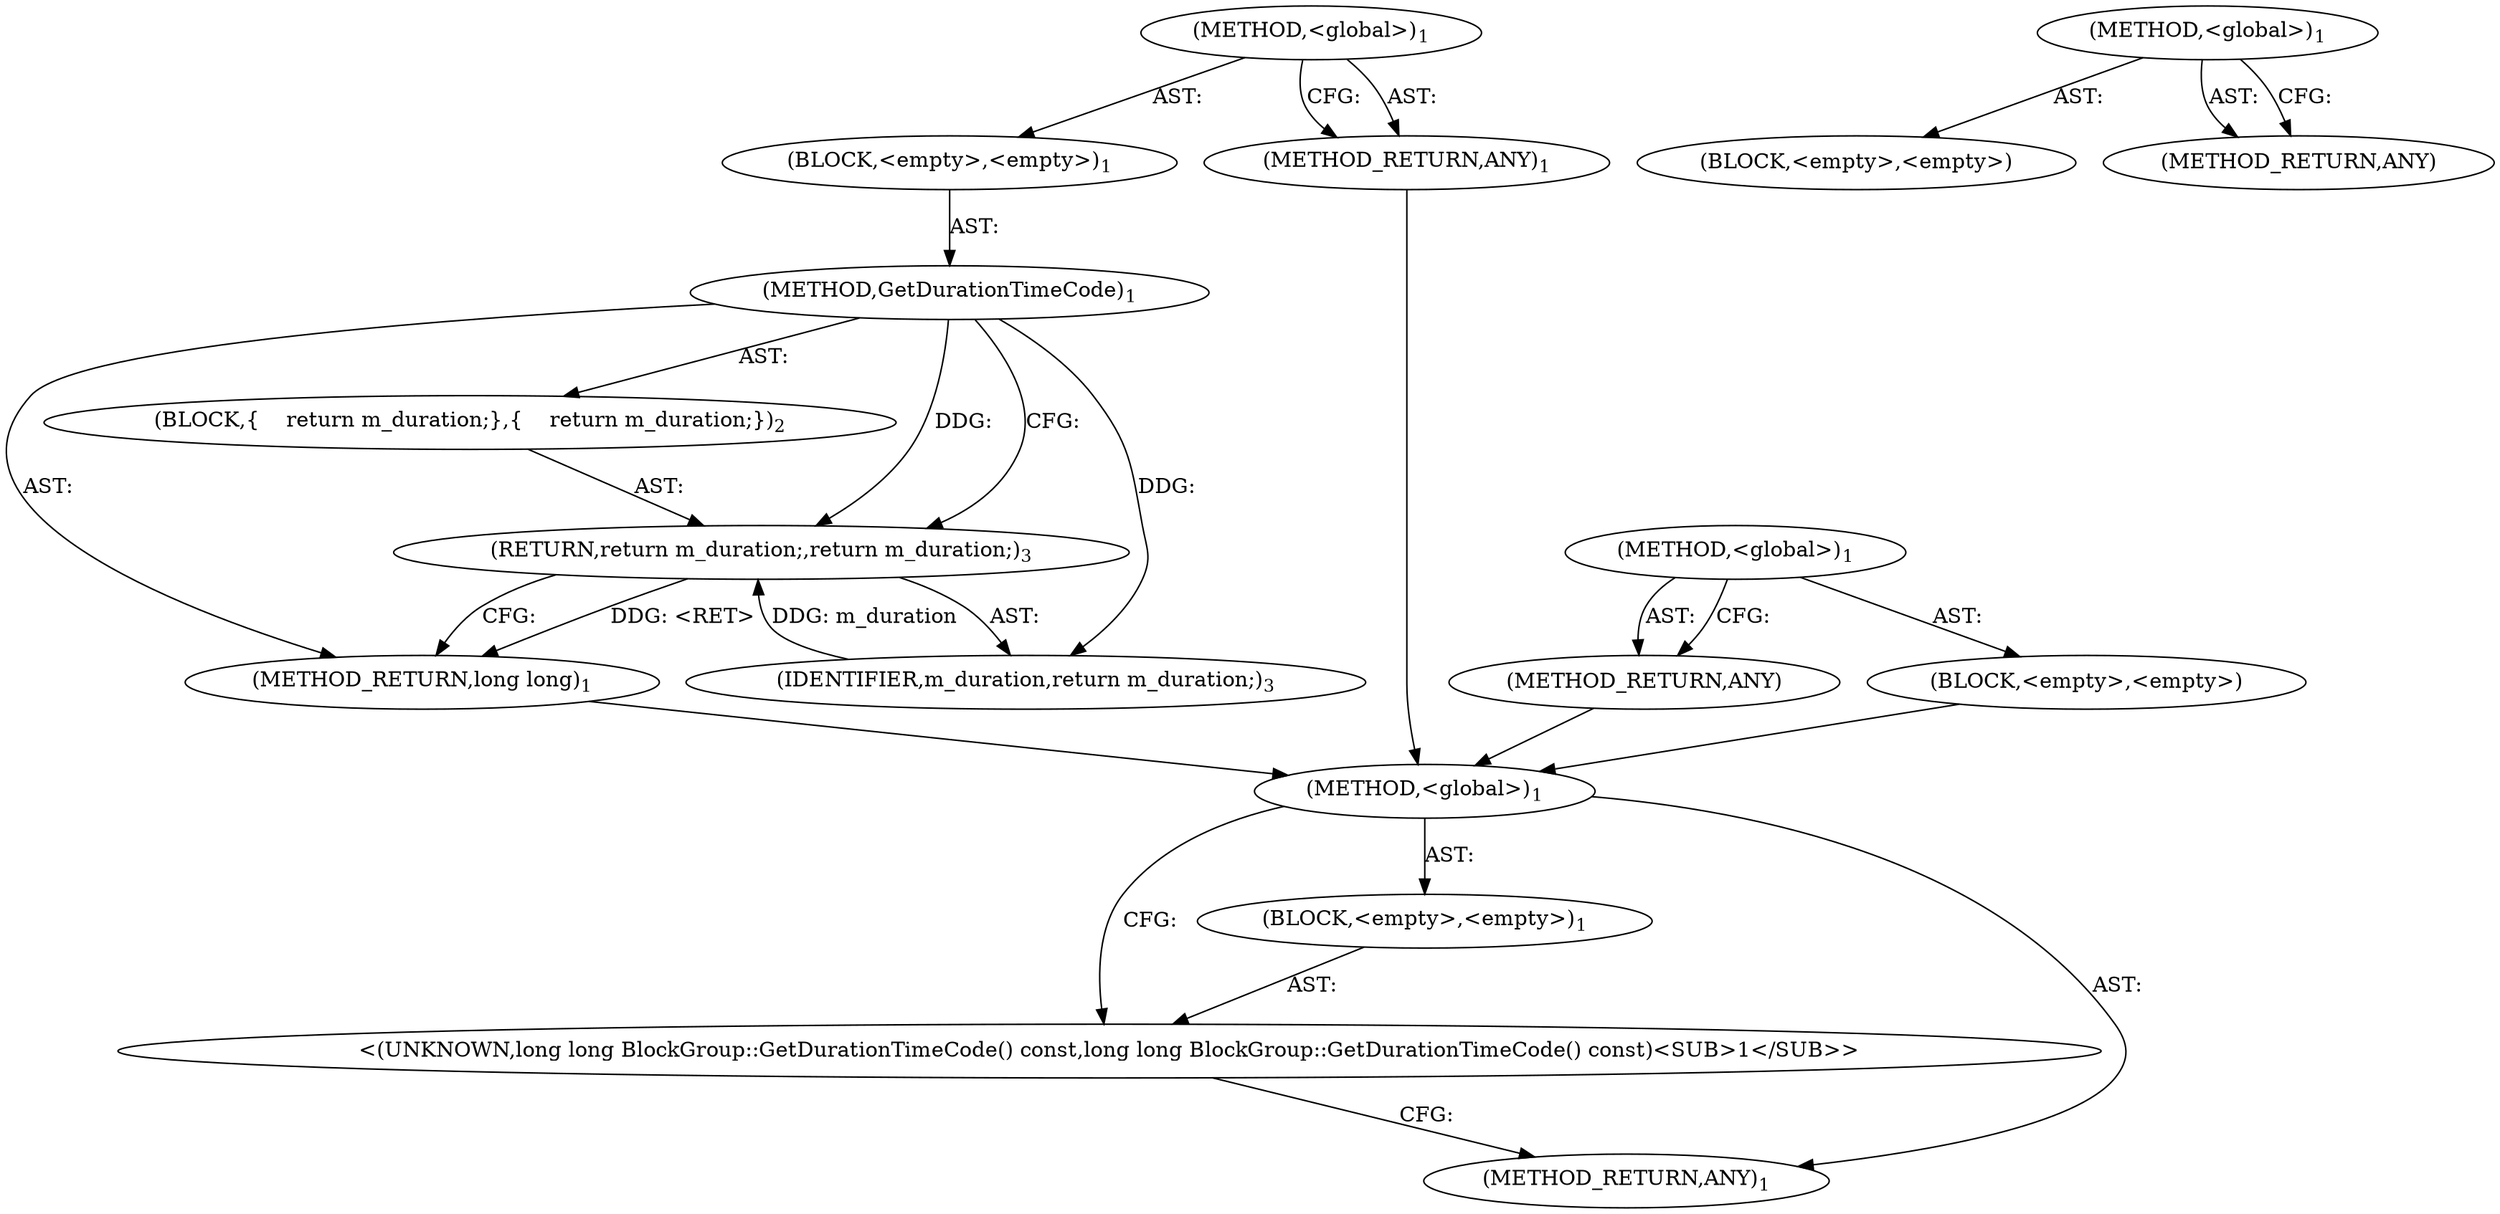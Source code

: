 digraph "&lt;global&gt;" {
vulnerable_6 [label=<(METHOD,&lt;global&gt;)<SUB>1</SUB>>];
vulnerable_7 [label=<(BLOCK,&lt;empty&gt;,&lt;empty&gt;)<SUB>1</SUB>>];
vulnerable_8 [label=<(METHOD,GetDurationTimeCode)<SUB>1</SUB>>];
vulnerable_9 [label=<(BLOCK,{
    return m_duration;
},{
    return m_duration;
})<SUB>2</SUB>>];
vulnerable_10 [label=<(RETURN,return m_duration;,return m_duration;)<SUB>3</SUB>>];
vulnerable_11 [label=<(IDENTIFIER,m_duration,return m_duration;)<SUB>3</SUB>>];
vulnerable_12 [label=<(METHOD_RETURN,long long)<SUB>1</SUB>>];
vulnerable_14 [label=<(METHOD_RETURN,ANY)<SUB>1</SUB>>];
vulnerable_23 [label=<(METHOD,&lt;global&gt;)<SUB>1</SUB>>];
vulnerable_24 [label=<(BLOCK,&lt;empty&gt;,&lt;empty&gt;)>];
vulnerable_25 [label=<(METHOD_RETURN,ANY)>];
fixed_6 [label=<(METHOD,&lt;global&gt;)<SUB>1</SUB>>];
fixed_7 [label=<(BLOCK,&lt;empty&gt;,&lt;empty&gt;)<SUB>1</SUB>>];
fixed_8 [label="<(UNKNOWN,long long BlockGroup::GetDurationTimeCode() const,long long BlockGroup::GetDurationTimeCode() const)<SUB>1</SUB>>"];
fixed_9 [label=<(METHOD_RETURN,ANY)<SUB>1</SUB>>];
fixed_14 [label=<(METHOD,&lt;global&gt;)<SUB>1</SUB>>];
fixed_15 [label=<(BLOCK,&lt;empty&gt;,&lt;empty&gt;)>];
fixed_16 [label=<(METHOD_RETURN,ANY)>];
vulnerable_6 -> vulnerable_7  [key=0, label="AST: "];
vulnerable_6 -> vulnerable_14  [key=0, label="AST: "];
vulnerable_6 -> vulnerable_14  [key=1, label="CFG: "];
vulnerable_7 -> vulnerable_8  [key=0, label="AST: "];
vulnerable_8 -> vulnerable_9  [key=0, label="AST: "];
vulnerable_8 -> vulnerable_12  [key=0, label="AST: "];
vulnerable_8 -> vulnerable_10  [key=0, label="CFG: "];
vulnerable_8 -> vulnerable_10  [key=1, label="DDG: "];
vulnerable_8 -> vulnerable_11  [key=0, label="DDG: "];
vulnerable_9 -> vulnerable_10  [key=0, label="AST: "];
vulnerable_10 -> vulnerable_11  [key=0, label="AST: "];
vulnerable_10 -> vulnerable_12  [key=0, label="CFG: "];
vulnerable_10 -> vulnerable_12  [key=1, label="DDG: &lt;RET&gt;"];
vulnerable_11 -> vulnerable_10  [key=0, label="DDG: m_duration"];
vulnerable_12 -> fixed_6  [key=0];
vulnerable_14 -> fixed_6  [key=0];
vulnerable_23 -> vulnerable_24  [key=0, label="AST: "];
vulnerable_23 -> vulnerable_25  [key=0, label="AST: "];
vulnerable_23 -> vulnerable_25  [key=1, label="CFG: "];
vulnerable_24 -> fixed_6  [key=0];
vulnerable_25 -> fixed_6  [key=0];
fixed_6 -> fixed_7  [key=0, label="AST: "];
fixed_6 -> fixed_9  [key=0, label="AST: "];
fixed_6 -> fixed_8  [key=0, label="CFG: "];
fixed_7 -> fixed_8  [key=0, label="AST: "];
fixed_8 -> fixed_9  [key=0, label="CFG: "];
fixed_14 -> fixed_15  [key=0, label="AST: "];
fixed_14 -> fixed_16  [key=0, label="AST: "];
fixed_14 -> fixed_16  [key=1, label="CFG: "];
}
